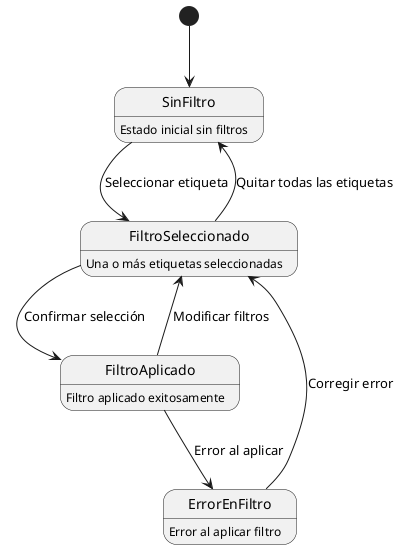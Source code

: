@startuml
[*] --> SinFiltro

SinFiltro --> FiltroSeleccionado : Seleccionar etiqueta
FiltroSeleccionado --> FiltroAplicado : Confirmar selección
FiltroSeleccionado --> SinFiltro : Quitar todas las etiquetas
FiltroAplicado --> FiltroSeleccionado : Modificar filtros
FiltroAplicado --> ErrorEnFiltro : Error al aplicar
ErrorEnFiltro --> FiltroSeleccionado : Corregir error

SinFiltro : Estado inicial sin filtros
FiltroSeleccionado : Una o más etiquetas seleccionadas
FiltroAplicado : Filtro aplicado exitosamente
ErrorEnFiltro : Error al aplicar filtro
@enduml